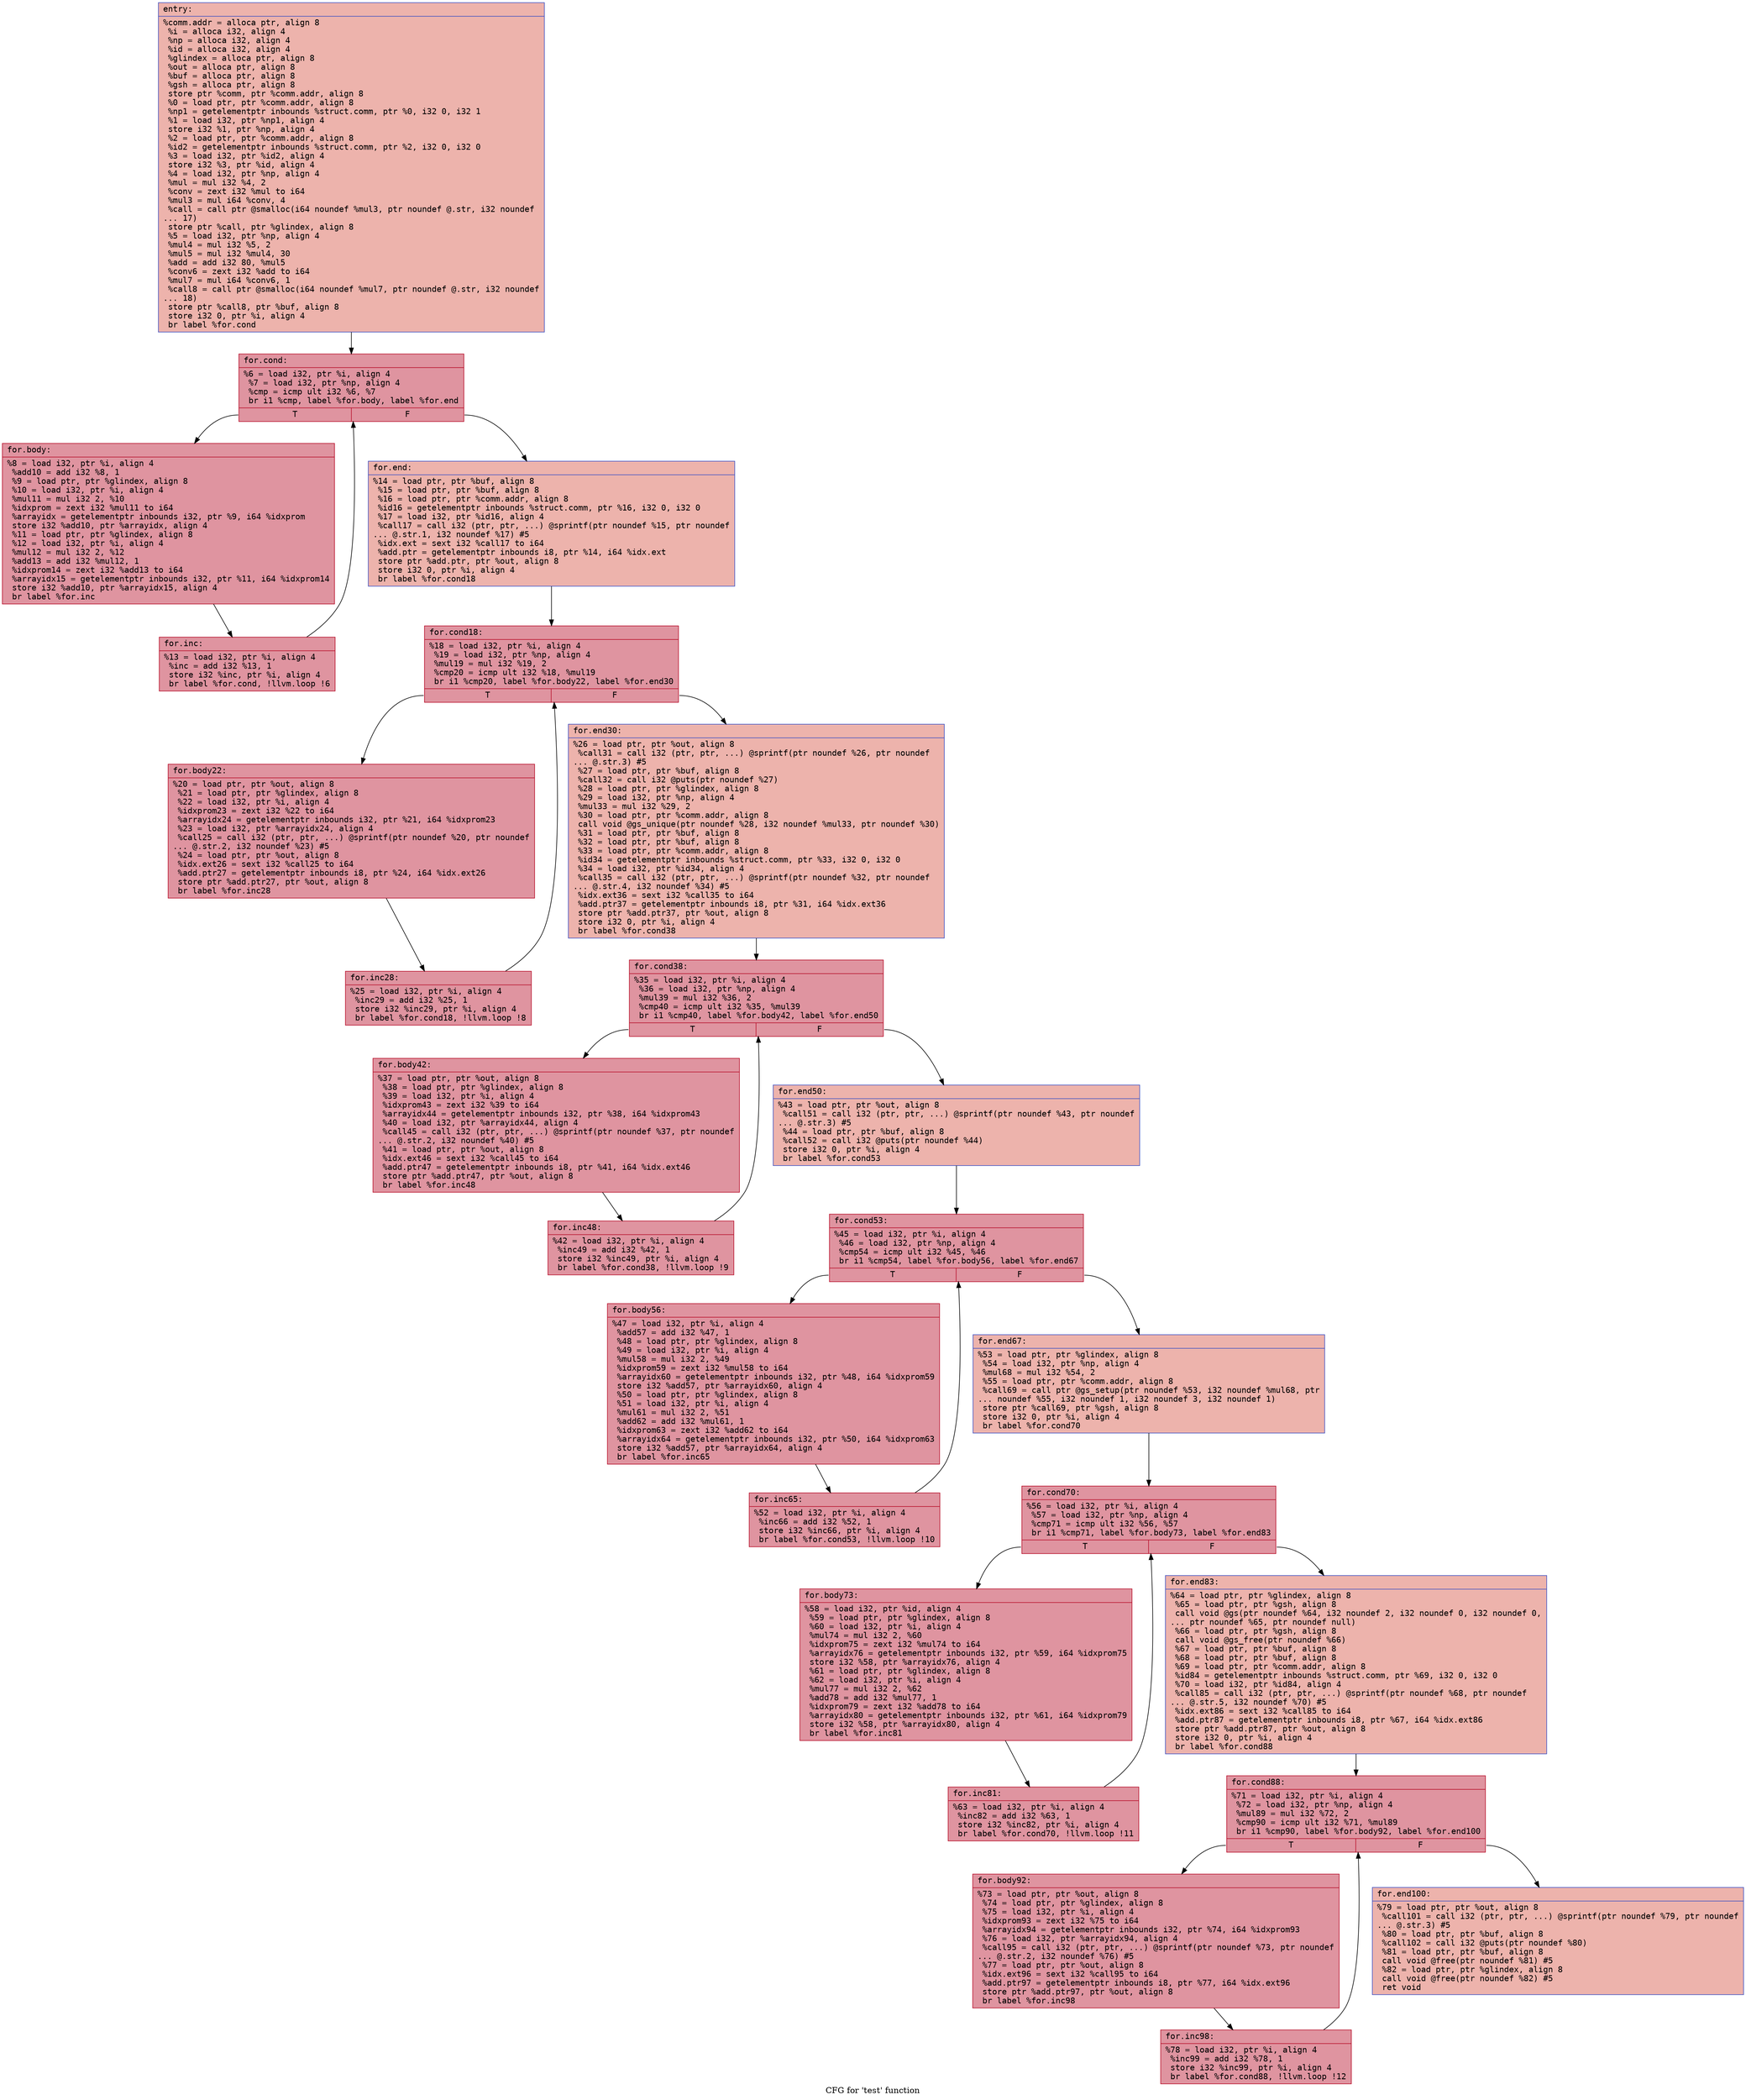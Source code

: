 digraph "CFG for 'test' function" {
	label="CFG for 'test' function";

	Node0x561c9047c460 [shape=record,color="#3d50c3ff", style=filled, fillcolor="#d6524470" fontname="Courier",label="{entry:\l|  %comm.addr = alloca ptr, align 8\l  %i = alloca i32, align 4\l  %np = alloca i32, align 4\l  %id = alloca i32, align 4\l  %glindex = alloca ptr, align 8\l  %out = alloca ptr, align 8\l  %buf = alloca ptr, align 8\l  %gsh = alloca ptr, align 8\l  store ptr %comm, ptr %comm.addr, align 8\l  %0 = load ptr, ptr %comm.addr, align 8\l  %np1 = getelementptr inbounds %struct.comm, ptr %0, i32 0, i32 1\l  %1 = load i32, ptr %np1, align 4\l  store i32 %1, ptr %np, align 4\l  %2 = load ptr, ptr %comm.addr, align 8\l  %id2 = getelementptr inbounds %struct.comm, ptr %2, i32 0, i32 0\l  %3 = load i32, ptr %id2, align 4\l  store i32 %3, ptr %id, align 4\l  %4 = load i32, ptr %np, align 4\l  %mul = mul i32 %4, 2\l  %conv = zext i32 %mul to i64\l  %mul3 = mul i64 %conv, 4\l  %call = call ptr @smalloc(i64 noundef %mul3, ptr noundef @.str, i32 noundef\l... 17)\l  store ptr %call, ptr %glindex, align 8\l  %5 = load i32, ptr %np, align 4\l  %mul4 = mul i32 %5, 2\l  %mul5 = mul i32 %mul4, 30\l  %add = add i32 80, %mul5\l  %conv6 = zext i32 %add to i64\l  %mul7 = mul i64 %conv6, 1\l  %call8 = call ptr @smalloc(i64 noundef %mul7, ptr noundef @.str, i32 noundef\l... 18)\l  store ptr %call8, ptr %buf, align 8\l  store i32 0, ptr %i, align 4\l  br label %for.cond\l}"];
	Node0x561c9047c460 -> Node0x561c9047e9a0[tooltip="entry -> for.cond\nProbability 100.00%" ];
	Node0x561c9047e9a0 [shape=record,color="#b70d28ff", style=filled, fillcolor="#b70d2870" fontname="Courier",label="{for.cond:\l|  %6 = load i32, ptr %i, align 4\l  %7 = load i32, ptr %np, align 4\l  %cmp = icmp ult i32 %6, %7\l  br i1 %cmp, label %for.body, label %for.end\l|{<s0>T|<s1>F}}"];
	Node0x561c9047e9a0:s0 -> Node0x561c9047ebf0[tooltip="for.cond -> for.body\nProbability 96.88%" ];
	Node0x561c9047e9a0:s1 -> Node0x561c9047ef90[tooltip="for.cond -> for.end\nProbability 3.12%" ];
	Node0x561c9047ebf0 [shape=record,color="#b70d28ff", style=filled, fillcolor="#b70d2870" fontname="Courier",label="{for.body:\l|  %8 = load i32, ptr %i, align 4\l  %add10 = add i32 %8, 1\l  %9 = load ptr, ptr %glindex, align 8\l  %10 = load i32, ptr %i, align 4\l  %mul11 = mul i32 2, %10\l  %idxprom = zext i32 %mul11 to i64\l  %arrayidx = getelementptr inbounds i32, ptr %9, i64 %idxprom\l  store i32 %add10, ptr %arrayidx, align 4\l  %11 = load ptr, ptr %glindex, align 8\l  %12 = load i32, ptr %i, align 4\l  %mul12 = mul i32 2, %12\l  %add13 = add i32 %mul12, 1\l  %idxprom14 = zext i32 %add13 to i64\l  %arrayidx15 = getelementptr inbounds i32, ptr %11, i64 %idxprom14\l  store i32 %add10, ptr %arrayidx15, align 4\l  br label %for.inc\l}"];
	Node0x561c9047ebf0 -> Node0x561c9047fa60[tooltip="for.body -> for.inc\nProbability 100.00%" ];
	Node0x561c9047fa60 [shape=record,color="#b70d28ff", style=filled, fillcolor="#b70d2870" fontname="Courier",label="{for.inc:\l|  %13 = load i32, ptr %i, align 4\l  %inc = add i32 %13, 1\l  store i32 %inc, ptr %i, align 4\l  br label %for.cond, !llvm.loop !6\l}"];
	Node0x561c9047fa60 -> Node0x561c9047e9a0[tooltip="for.inc -> for.cond\nProbability 100.00%" ];
	Node0x561c9047ef90 [shape=record,color="#3d50c3ff", style=filled, fillcolor="#d6524470" fontname="Courier",label="{for.end:\l|  %14 = load ptr, ptr %buf, align 8\l  %15 = load ptr, ptr %buf, align 8\l  %16 = load ptr, ptr %comm.addr, align 8\l  %id16 = getelementptr inbounds %struct.comm, ptr %16, i32 0, i32 0\l  %17 = load i32, ptr %id16, align 4\l  %call17 = call i32 (ptr, ptr, ...) @sprintf(ptr noundef %15, ptr noundef\l... @.str.1, i32 noundef %17) #5\l  %idx.ext = sext i32 %call17 to i64\l  %add.ptr = getelementptr inbounds i8, ptr %14, i64 %idx.ext\l  store ptr %add.ptr, ptr %out, align 8\l  store i32 0, ptr %i, align 4\l  br label %for.cond18\l}"];
	Node0x561c9047ef90 -> Node0x561c90480f60[tooltip="for.end -> for.cond18\nProbability 100.00%" ];
	Node0x561c90480f60 [shape=record,color="#b70d28ff", style=filled, fillcolor="#b70d2870" fontname="Courier",label="{for.cond18:\l|  %18 = load i32, ptr %i, align 4\l  %19 = load i32, ptr %np, align 4\l  %mul19 = mul i32 %19, 2\l  %cmp20 = icmp ult i32 %18, %mul19\l  br i1 %cmp20, label %for.body22, label %for.end30\l|{<s0>T|<s1>F}}"];
	Node0x561c90480f60:s0 -> Node0x561c904812b0[tooltip="for.cond18 -> for.body22\nProbability 96.88%" ];
	Node0x561c90480f60:s1 -> Node0x561c90481330[tooltip="for.cond18 -> for.end30\nProbability 3.12%" ];
	Node0x561c904812b0 [shape=record,color="#b70d28ff", style=filled, fillcolor="#b70d2870" fontname="Courier",label="{for.body22:\l|  %20 = load ptr, ptr %out, align 8\l  %21 = load ptr, ptr %glindex, align 8\l  %22 = load i32, ptr %i, align 4\l  %idxprom23 = zext i32 %22 to i64\l  %arrayidx24 = getelementptr inbounds i32, ptr %21, i64 %idxprom23\l  %23 = load i32, ptr %arrayidx24, align 4\l  %call25 = call i32 (ptr, ptr, ...) @sprintf(ptr noundef %20, ptr noundef\l... @.str.2, i32 noundef %23) #5\l  %24 = load ptr, ptr %out, align 8\l  %idx.ext26 = sext i32 %call25 to i64\l  %add.ptr27 = getelementptr inbounds i8, ptr %24, i64 %idx.ext26\l  store ptr %add.ptr27, ptr %out, align 8\l  br label %for.inc28\l}"];
	Node0x561c904812b0 -> Node0x561c90482250[tooltip="for.body22 -> for.inc28\nProbability 100.00%" ];
	Node0x561c90482250 [shape=record,color="#b70d28ff", style=filled, fillcolor="#b70d2870" fontname="Courier",label="{for.inc28:\l|  %25 = load i32, ptr %i, align 4\l  %inc29 = add i32 %25, 1\l  store i32 %inc29, ptr %i, align 4\l  br label %for.cond18, !llvm.loop !8\l}"];
	Node0x561c90482250 -> Node0x561c90480f60[tooltip="for.inc28 -> for.cond18\nProbability 100.00%" ];
	Node0x561c90481330 [shape=record,color="#3d50c3ff", style=filled, fillcolor="#d6524470" fontname="Courier",label="{for.end30:\l|  %26 = load ptr, ptr %out, align 8\l  %call31 = call i32 (ptr, ptr, ...) @sprintf(ptr noundef %26, ptr noundef\l... @.str.3) #5\l  %27 = load ptr, ptr %buf, align 8\l  %call32 = call i32 @puts(ptr noundef %27)\l  %28 = load ptr, ptr %glindex, align 8\l  %29 = load i32, ptr %np, align 4\l  %mul33 = mul i32 %29, 2\l  %30 = load ptr, ptr %comm.addr, align 8\l  call void @gs_unique(ptr noundef %28, i32 noundef %mul33, ptr noundef %30)\l  %31 = load ptr, ptr %buf, align 8\l  %32 = load ptr, ptr %buf, align 8\l  %33 = load ptr, ptr %comm.addr, align 8\l  %id34 = getelementptr inbounds %struct.comm, ptr %33, i32 0, i32 0\l  %34 = load i32, ptr %id34, align 4\l  %call35 = call i32 (ptr, ptr, ...) @sprintf(ptr noundef %32, ptr noundef\l... @.str.4, i32 noundef %34) #5\l  %idx.ext36 = sext i32 %call35 to i64\l  %add.ptr37 = getelementptr inbounds i8, ptr %31, i64 %idx.ext36\l  store ptr %add.ptr37, ptr %out, align 8\l  store i32 0, ptr %i, align 4\l  br label %for.cond38\l}"];
	Node0x561c90481330 -> Node0x561c90483590[tooltip="for.end30 -> for.cond38\nProbability 100.00%" ];
	Node0x561c90483590 [shape=record,color="#b70d28ff", style=filled, fillcolor="#b70d2870" fontname="Courier",label="{for.cond38:\l|  %35 = load i32, ptr %i, align 4\l  %36 = load i32, ptr %np, align 4\l  %mul39 = mul i32 %36, 2\l  %cmp40 = icmp ult i32 %35, %mul39\l  br i1 %cmp40, label %for.body42, label %for.end50\l|{<s0>T|<s1>F}}"];
	Node0x561c90483590:s0 -> Node0x561c90483940[tooltip="for.cond38 -> for.body42\nProbability 96.88%" ];
	Node0x561c90483590:s1 -> Node0x561c904839c0[tooltip="for.cond38 -> for.end50\nProbability 3.12%" ];
	Node0x561c90483940 [shape=record,color="#b70d28ff", style=filled, fillcolor="#b70d2870" fontname="Courier",label="{for.body42:\l|  %37 = load ptr, ptr %out, align 8\l  %38 = load ptr, ptr %glindex, align 8\l  %39 = load i32, ptr %i, align 4\l  %idxprom43 = zext i32 %39 to i64\l  %arrayidx44 = getelementptr inbounds i32, ptr %38, i64 %idxprom43\l  %40 = load i32, ptr %arrayidx44, align 4\l  %call45 = call i32 (ptr, ptr, ...) @sprintf(ptr noundef %37, ptr noundef\l... @.str.2, i32 noundef %40) #5\l  %41 = load ptr, ptr %out, align 8\l  %idx.ext46 = sext i32 %call45 to i64\l  %add.ptr47 = getelementptr inbounds i8, ptr %41, i64 %idx.ext46\l  store ptr %add.ptr47, ptr %out, align 8\l  br label %for.inc48\l}"];
	Node0x561c90483940 -> Node0x561c904842c0[tooltip="for.body42 -> for.inc48\nProbability 100.00%" ];
	Node0x561c904842c0 [shape=record,color="#b70d28ff", style=filled, fillcolor="#b70d2870" fontname="Courier",label="{for.inc48:\l|  %42 = load i32, ptr %i, align 4\l  %inc49 = add i32 %42, 1\l  store i32 %inc49, ptr %i, align 4\l  br label %for.cond38, !llvm.loop !9\l}"];
	Node0x561c904842c0 -> Node0x561c90483590[tooltip="for.inc48 -> for.cond38\nProbability 100.00%" ];
	Node0x561c904839c0 [shape=record,color="#3d50c3ff", style=filled, fillcolor="#d6524470" fontname="Courier",label="{for.end50:\l|  %43 = load ptr, ptr %out, align 8\l  %call51 = call i32 (ptr, ptr, ...) @sprintf(ptr noundef %43, ptr noundef\l... @.str.3) #5\l  %44 = load ptr, ptr %buf, align 8\l  %call52 = call i32 @puts(ptr noundef %44)\l  store i32 0, ptr %i, align 4\l  br label %for.cond53\l}"];
	Node0x561c904839c0 -> Node0x561c90485350[tooltip="for.end50 -> for.cond53\nProbability 100.00%" ];
	Node0x561c90485350 [shape=record,color="#b70d28ff", style=filled, fillcolor="#b70d2870" fontname="Courier",label="{for.cond53:\l|  %45 = load i32, ptr %i, align 4\l  %46 = load i32, ptr %np, align 4\l  %cmp54 = icmp ult i32 %45, %46\l  br i1 %cmp54, label %for.body56, label %for.end67\l|{<s0>T|<s1>F}}"];
	Node0x561c90485350:s0 -> Node0x561c904855f0[tooltip="for.cond53 -> for.body56\nProbability 96.88%" ];
	Node0x561c90485350:s1 -> Node0x561c90485670[tooltip="for.cond53 -> for.end67\nProbability 3.12%" ];
	Node0x561c904855f0 [shape=record,color="#b70d28ff", style=filled, fillcolor="#b70d2870" fontname="Courier",label="{for.body56:\l|  %47 = load i32, ptr %i, align 4\l  %add57 = add i32 %47, 1\l  %48 = load ptr, ptr %glindex, align 8\l  %49 = load i32, ptr %i, align 4\l  %mul58 = mul i32 2, %49\l  %idxprom59 = zext i32 %mul58 to i64\l  %arrayidx60 = getelementptr inbounds i32, ptr %48, i64 %idxprom59\l  store i32 %add57, ptr %arrayidx60, align 4\l  %50 = load ptr, ptr %glindex, align 8\l  %51 = load i32, ptr %i, align 4\l  %mul61 = mul i32 2, %51\l  %add62 = add i32 %mul61, 1\l  %idxprom63 = zext i32 %add62 to i64\l  %arrayidx64 = getelementptr inbounds i32, ptr %50, i64 %idxprom63\l  store i32 %add57, ptr %arrayidx64, align 4\l  br label %for.inc65\l}"];
	Node0x561c904855f0 -> Node0x561c90486910[tooltip="for.body56 -> for.inc65\nProbability 100.00%" ];
	Node0x561c90486910 [shape=record,color="#b70d28ff", style=filled, fillcolor="#b70d2870" fontname="Courier",label="{for.inc65:\l|  %52 = load i32, ptr %i, align 4\l  %inc66 = add i32 %52, 1\l  store i32 %inc66, ptr %i, align 4\l  br label %for.cond53, !llvm.loop !10\l}"];
	Node0x561c90486910 -> Node0x561c90485350[tooltip="for.inc65 -> for.cond53\nProbability 100.00%" ];
	Node0x561c90485670 [shape=record,color="#3d50c3ff", style=filled, fillcolor="#d6524470" fontname="Courier",label="{for.end67:\l|  %53 = load ptr, ptr %glindex, align 8\l  %54 = load i32, ptr %np, align 4\l  %mul68 = mul i32 %54, 2\l  %55 = load ptr, ptr %comm.addr, align 8\l  %call69 = call ptr @gs_setup(ptr noundef %53, i32 noundef %mul68, ptr\l... noundef %55, i32 noundef 1, i32 noundef 3, i32 noundef 1)\l  store ptr %call69, ptr %gsh, align 8\l  store i32 0, ptr %i, align 4\l  br label %for.cond70\l}"];
	Node0x561c90485670 -> Node0x561c904873b0[tooltip="for.end67 -> for.cond70\nProbability 100.00%" ];
	Node0x561c904873b0 [shape=record,color="#b70d28ff", style=filled, fillcolor="#b70d2870" fontname="Courier",label="{for.cond70:\l|  %56 = load i32, ptr %i, align 4\l  %57 = load i32, ptr %np, align 4\l  %cmp71 = icmp ult i32 %56, %57\l  br i1 %cmp71, label %for.body73, label %for.end83\l|{<s0>T|<s1>F}}"];
	Node0x561c904873b0:s0 -> Node0x561c90487600[tooltip="for.cond70 -> for.body73\nProbability 96.88%" ];
	Node0x561c904873b0:s1 -> Node0x561c90487680[tooltip="for.cond70 -> for.end83\nProbability 3.12%" ];
	Node0x561c90487600 [shape=record,color="#b70d28ff", style=filled, fillcolor="#b70d2870" fontname="Courier",label="{for.body73:\l|  %58 = load i32, ptr %id, align 4\l  %59 = load ptr, ptr %glindex, align 8\l  %60 = load i32, ptr %i, align 4\l  %mul74 = mul i32 2, %60\l  %idxprom75 = zext i32 %mul74 to i64\l  %arrayidx76 = getelementptr inbounds i32, ptr %59, i64 %idxprom75\l  store i32 %58, ptr %arrayidx76, align 4\l  %61 = load ptr, ptr %glindex, align 8\l  %62 = load i32, ptr %i, align 4\l  %mul77 = mul i32 2, %62\l  %add78 = add i32 %mul77, 1\l  %idxprom79 = zext i32 %add78 to i64\l  %arrayidx80 = getelementptr inbounds i32, ptr %61, i64 %idxprom79\l  store i32 %58, ptr %arrayidx80, align 4\l  br label %for.inc81\l}"];
	Node0x561c90487600 -> Node0x561c90481d80[tooltip="for.body73 -> for.inc81\nProbability 100.00%" ];
	Node0x561c90481d80 [shape=record,color="#b70d28ff", style=filled, fillcolor="#b70d2870" fontname="Courier",label="{for.inc81:\l|  %63 = load i32, ptr %i, align 4\l  %inc82 = add i32 %63, 1\l  store i32 %inc82, ptr %i, align 4\l  br label %for.cond70, !llvm.loop !11\l}"];
	Node0x561c90481d80 -> Node0x561c904873b0[tooltip="for.inc81 -> for.cond70\nProbability 100.00%" ];
	Node0x561c90487680 [shape=record,color="#3d50c3ff", style=filled, fillcolor="#d6524470" fontname="Courier",label="{for.end83:\l|  %64 = load ptr, ptr %glindex, align 8\l  %65 = load ptr, ptr %gsh, align 8\l  call void @gs(ptr noundef %64, i32 noundef 2, i32 noundef 0, i32 noundef 0,\l... ptr noundef %65, ptr noundef null)\l  %66 = load ptr, ptr %gsh, align 8\l  call void @gs_free(ptr noundef %66)\l  %67 = load ptr, ptr %buf, align 8\l  %68 = load ptr, ptr %buf, align 8\l  %69 = load ptr, ptr %comm.addr, align 8\l  %id84 = getelementptr inbounds %struct.comm, ptr %69, i32 0, i32 0\l  %70 = load i32, ptr %id84, align 4\l  %call85 = call i32 (ptr, ptr, ...) @sprintf(ptr noundef %68, ptr noundef\l... @.str.5, i32 noundef %70) #5\l  %idx.ext86 = sext i32 %call85 to i64\l  %add.ptr87 = getelementptr inbounds i8, ptr %67, i64 %idx.ext86\l  store ptr %add.ptr87, ptr %out, align 8\l  store i32 0, ptr %i, align 4\l  br label %for.cond88\l}"];
	Node0x561c90487680 -> Node0x561c90489770[tooltip="for.end83 -> for.cond88\nProbability 100.00%" ];
	Node0x561c90489770 [shape=record,color="#b70d28ff", style=filled, fillcolor="#b70d2870" fontname="Courier",label="{for.cond88:\l|  %71 = load i32, ptr %i, align 4\l  %72 = load i32, ptr %np, align 4\l  %mul89 = mul i32 %72, 2\l  %cmp90 = icmp ult i32 %71, %mul89\l  br i1 %cmp90, label %for.body92, label %for.end100\l|{<s0>T|<s1>F}}"];
	Node0x561c90489770:s0 -> Node0x561c90489b20[tooltip="for.cond88 -> for.body92\nProbability 96.88%" ];
	Node0x561c90489770:s1 -> Node0x561c90489ba0[tooltip="for.cond88 -> for.end100\nProbability 3.12%" ];
	Node0x561c90489b20 [shape=record,color="#b70d28ff", style=filled, fillcolor="#b70d2870" fontname="Courier",label="{for.body92:\l|  %73 = load ptr, ptr %out, align 8\l  %74 = load ptr, ptr %glindex, align 8\l  %75 = load i32, ptr %i, align 4\l  %idxprom93 = zext i32 %75 to i64\l  %arrayidx94 = getelementptr inbounds i32, ptr %74, i64 %idxprom93\l  %76 = load i32, ptr %arrayidx94, align 4\l  %call95 = call i32 (ptr, ptr, ...) @sprintf(ptr noundef %73, ptr noundef\l... @.str.2, i32 noundef %76) #5\l  %77 = load ptr, ptr %out, align 8\l  %idx.ext96 = sext i32 %call95 to i64\l  %add.ptr97 = getelementptr inbounds i8, ptr %77, i64 %idx.ext96\l  store ptr %add.ptr97, ptr %out, align 8\l  br label %for.inc98\l}"];
	Node0x561c90489b20 -> Node0x561c9048a4a0[tooltip="for.body92 -> for.inc98\nProbability 100.00%" ];
	Node0x561c9048a4a0 [shape=record,color="#b70d28ff", style=filled, fillcolor="#b70d2870" fontname="Courier",label="{for.inc98:\l|  %78 = load i32, ptr %i, align 4\l  %inc99 = add i32 %78, 1\l  store i32 %inc99, ptr %i, align 4\l  br label %for.cond88, !llvm.loop !12\l}"];
	Node0x561c9048a4a0 -> Node0x561c90489770[tooltip="for.inc98 -> for.cond88\nProbability 100.00%" ];
	Node0x561c90489ba0 [shape=record,color="#3d50c3ff", style=filled, fillcolor="#d6524470" fontname="Courier",label="{for.end100:\l|  %79 = load ptr, ptr %out, align 8\l  %call101 = call i32 (ptr, ptr, ...) @sprintf(ptr noundef %79, ptr noundef\l... @.str.3) #5\l  %80 = load ptr, ptr %buf, align 8\l  %call102 = call i32 @puts(ptr noundef %80)\l  %81 = load ptr, ptr %buf, align 8\l  call void @free(ptr noundef %81) #5\l  %82 = load ptr, ptr %glindex, align 8\l  call void @free(ptr noundef %82) #5\l  ret void\l}"];
}
